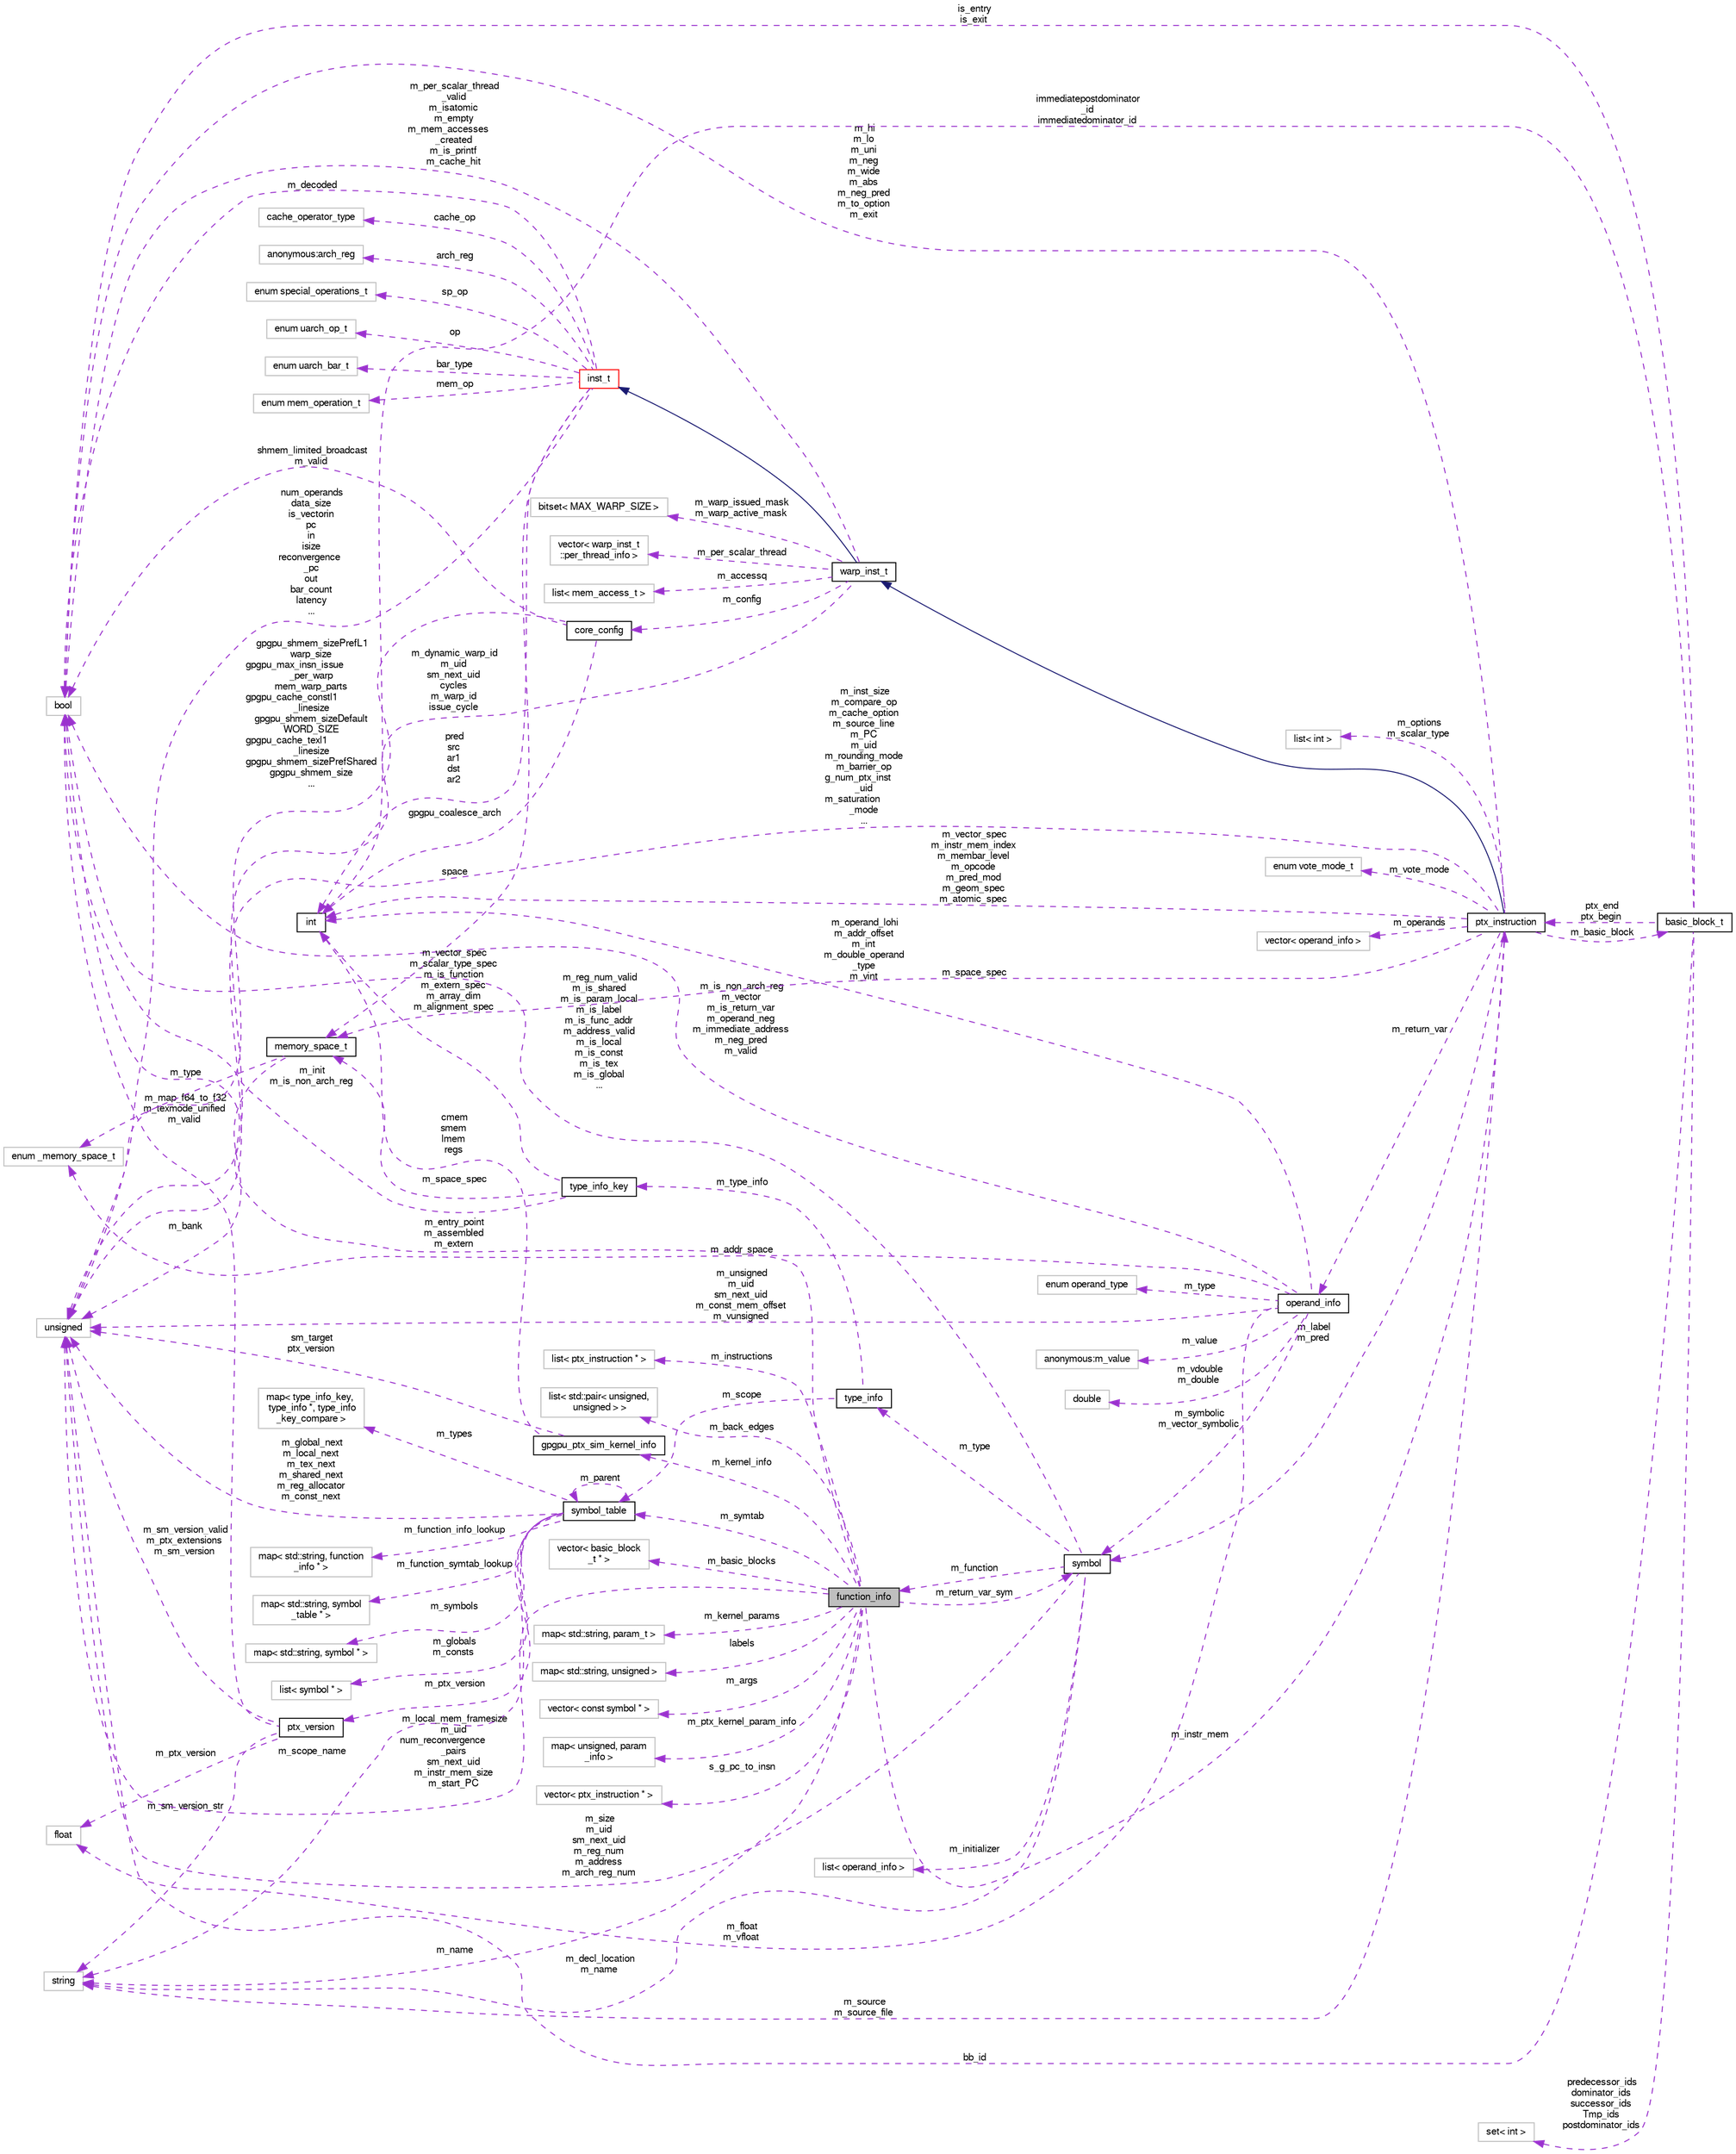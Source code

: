 digraph "function_info"
{
  bgcolor="transparent";
  edge [fontname="FreeSans",fontsize="10",labelfontname="FreeSans",labelfontsize="10"];
  node [fontname="FreeSans",fontsize="10",shape=record];
  rankdir="LR";
  Node1 [label="function_info",height=0.2,width=0.4,color="black", fillcolor="grey75", style="filled", fontcolor="black"];
  Node2 -> Node1 [dir="back",color="darkorchid3",fontsize="10",style="dashed",label=" m_symtab" ,fontname="FreeSans"];
  Node2 [label="symbol_table",height=0.2,width=0.4,color="black",URL="$classsymbol__table.html"];
  Node3 -> Node2 [dir="back",color="darkorchid3",fontsize="10",style="dashed",label=" m_symbols" ,fontname="FreeSans"];
  Node3 [label="map\< std::string, symbol * \>",height=0.2,width=0.4,color="grey75"];
  Node2 -> Node2 [dir="back",color="darkorchid3",fontsize="10",style="dashed",label=" m_parent" ,fontname="FreeSans"];
  Node4 -> Node2 [dir="back",color="darkorchid3",fontsize="10",style="dashed",label=" m_globals\nm_consts" ,fontname="FreeSans"];
  Node4 [label="list\< symbol * \>",height=0.2,width=0.4,color="grey75"];
  Node5 -> Node2 [dir="back",color="darkorchid3",fontsize="10",style="dashed",label=" m_types" ,fontname="FreeSans"];
  Node5 [label="map\< type_info_key,\l type_info *, type_info\l_key_compare \>",height=0.2,width=0.4,color="grey75"];
  Node6 -> Node2 [dir="back",color="darkorchid3",fontsize="10",style="dashed",label=" m_ptx_version" ,fontname="FreeSans"];
  Node6 [label="ptx_version",height=0.2,width=0.4,color="black",URL="$classptx__version.html"];
  Node7 -> Node6 [dir="back",color="darkorchid3",fontsize="10",style="dashed",label=" m_ptx_version" ,fontname="FreeSans"];
  Node7 [label="float",height=0.2,width=0.4,color="grey75"];
  Node8 -> Node6 [dir="back",color="darkorchid3",fontsize="10",style="dashed",label=" m_sm_version_str" ,fontname="FreeSans"];
  Node8 [label="string",height=0.2,width=0.4,color="grey75"];
  Node9 -> Node6 [dir="back",color="darkorchid3",fontsize="10",style="dashed",label=" m_map_f64_to_f32\nm_texmode_unified\nm_valid" ,fontname="FreeSans"];
  Node9 [label="bool",height=0.2,width=0.4,color="grey75"];
  Node10 -> Node6 [dir="back",color="darkorchid3",fontsize="10",style="dashed",label=" m_sm_version_valid\nm_ptx_extensions\nm_sm_version" ,fontname="FreeSans"];
  Node10 [label="unsigned",height=0.2,width=0.4,color="grey75"];
  Node8 -> Node2 [dir="back",color="darkorchid3",fontsize="10",style="dashed",label=" m_scope_name" ,fontname="FreeSans"];
  Node11 -> Node2 [dir="back",color="darkorchid3",fontsize="10",style="dashed",label=" m_function_symtab_lookup" ,fontname="FreeSans"];
  Node11 [label="map\< std::string, symbol\l_table * \>",height=0.2,width=0.4,color="grey75"];
  Node12 -> Node2 [dir="back",color="darkorchid3",fontsize="10",style="dashed",label=" m_function_info_lookup" ,fontname="FreeSans"];
  Node12 [label="map\< std::string, function\l_info * \>",height=0.2,width=0.4,color="grey75"];
  Node10 -> Node2 [dir="back",color="darkorchid3",fontsize="10",style="dashed",label=" m_global_next\nm_local_next\nm_tex_next\nm_shared_next\nm_reg_allocator\nm_const_next" ,fontname="FreeSans"];
  Node13 -> Node1 [dir="back",color="darkorchid3",fontsize="10",style="dashed",label=" m_kernel_params" ,fontname="FreeSans"];
  Node13 [label="map\< std::string, param_t \>",height=0.2,width=0.4,color="grey75"];
  Node14 -> Node1 [dir="back",color="darkorchid3",fontsize="10",style="dashed",label=" labels" ,fontname="FreeSans"];
  Node14 [label="map\< std::string, unsigned \>",height=0.2,width=0.4,color="grey75"];
  Node15 -> Node1 [dir="back",color="darkorchid3",fontsize="10",style="dashed",label=" m_args" ,fontname="FreeSans"];
  Node15 [label="vector\< const symbol * \>",height=0.2,width=0.4,color="grey75"];
  Node16 -> Node1 [dir="back",color="darkorchid3",fontsize="10",style="dashed",label=" m_ptx_kernel_param_info" ,fontname="FreeSans"];
  Node16 [label="map\< unsigned, param\l_info \>",height=0.2,width=0.4,color="grey75"];
  Node17 -> Node1 [dir="back",color="darkorchid3",fontsize="10",style="dashed",label=" s_g_pc_to_insn" ,fontname="FreeSans"];
  Node17 [label="vector\< ptx_instruction * \>",height=0.2,width=0.4,color="grey75"];
  Node18 -> Node1 [dir="back",color="darkorchid3",fontsize="10",style="dashed",label=" m_instructions" ,fontname="FreeSans"];
  Node18 [label="list\< ptx_instruction * \>",height=0.2,width=0.4,color="grey75"];
  Node19 -> Node1 [dir="back",color="darkorchid3",fontsize="10",style="dashed",label=" m_instr_mem" ,fontname="FreeSans"];
  Node19 [label="ptx_instruction",height=0.2,width=0.4,color="black",URL="$classptx__instruction.html"];
  Node20 -> Node19 [dir="back",color="midnightblue",fontsize="10",style="solid",fontname="FreeSans"];
  Node20 [label="warp_inst_t",height=0.2,width=0.4,color="black",URL="$classwarp__inst__t.html"];
  Node21 -> Node20 [dir="back",color="midnightblue",fontsize="10",style="solid",fontname="FreeSans"];
  Node21 [label="inst_t",height=0.2,width=0.4,color="red",URL="$classinst__t.html"];
  Node22 -> Node21 [dir="back",color="darkorchid3",fontsize="10",style="dashed",label=" arch_reg" ,fontname="FreeSans"];
  Node22 [label="anonymous:arch_reg",height=0.2,width=0.4,color="grey75"];
  Node23 -> Node21 [dir="back",color="darkorchid3",fontsize="10",style="dashed",label=" sp_op" ,fontname="FreeSans"];
  Node23 [label="enum special_operations_t",height=0.2,width=0.4,color="grey75"];
  Node24 -> Node21 [dir="back",color="darkorchid3",fontsize="10",style="dashed",label=" op" ,fontname="FreeSans"];
  Node24 [label="enum uarch_op_t",height=0.2,width=0.4,color="grey75"];
  Node25 -> Node21 [dir="back",color="darkorchid3",fontsize="10",style="dashed",label=" bar_type" ,fontname="FreeSans"];
  Node25 [label="enum uarch_bar_t",height=0.2,width=0.4,color="grey75"];
  Node26 -> Node21 [dir="back",color="darkorchid3",fontsize="10",style="dashed",label=" mem_op" ,fontname="FreeSans"];
  Node26 [label="enum mem_operation_t",height=0.2,width=0.4,color="grey75"];
  Node27 -> Node21 [dir="back",color="darkorchid3",fontsize="10",style="dashed",label=" cache_op" ,fontname="FreeSans"];
  Node27 [label="cache_operator_type",height=0.2,width=0.4,color="grey75"];
  Node28 -> Node21 [dir="back",color="darkorchid3",fontsize="10",style="dashed",label=" space" ,fontname="FreeSans"];
  Node28 [label="memory_space_t",height=0.2,width=0.4,color="black",URL="$classmemory__space__t.html"];
  Node29 -> Node28 [dir="back",color="darkorchid3",fontsize="10",style="dashed",label=" m_type" ,fontname="FreeSans"];
  Node29 [label="enum _memory_space_t",height=0.2,width=0.4,color="grey75"];
  Node10 -> Node28 [dir="back",color="darkorchid3",fontsize="10",style="dashed",label=" m_bank" ,fontname="FreeSans"];
  Node30 -> Node21 [dir="back",color="darkorchid3",fontsize="10",style="dashed",label=" pred\nsrc\nar1\ndst\nar2" ,fontname="FreeSans"];
  Node30 [label="int",height=0.2,width=0.4,color="black",URL="$classint.html"];
  Node9 -> Node21 [dir="back",color="darkorchid3",fontsize="10",style="dashed",label=" m_decoded" ,fontname="FreeSans"];
  Node10 -> Node21 [dir="back",color="darkorchid3",fontsize="10",style="dashed",label=" num_operands\ndata_size\nis_vectorin\npc\nin\nisize\nreconvergence\l_pc\nout\nbar_count\nlatency\n..." ,fontname="FreeSans"];
  Node35 -> Node20 [dir="back",color="darkorchid3",fontsize="10",style="dashed",label=" m_warp_issued_mask\nm_warp_active_mask" ,fontname="FreeSans"];
  Node35 [label="bitset\< MAX_WARP_SIZE \>",height=0.2,width=0.4,color="grey75"];
  Node36 -> Node20 [dir="back",color="darkorchid3",fontsize="10",style="dashed",label=" m_per_scalar_thread" ,fontname="FreeSans"];
  Node36 [label="vector\< warp_inst_t\l::per_thread_info \>",height=0.2,width=0.4,color="grey75"];
  Node37 -> Node20 [dir="back",color="darkorchid3",fontsize="10",style="dashed",label=" m_accessq" ,fontname="FreeSans"];
  Node37 [label="list\< mem_access_t \>",height=0.2,width=0.4,color="grey75"];
  Node38 -> Node20 [dir="back",color="darkorchid3",fontsize="10",style="dashed",label=" m_config" ,fontname="FreeSans"];
  Node38 [label="core_config",height=0.2,width=0.4,color="black",URL="$structcore__config.html"];
  Node30 -> Node38 [dir="back",color="darkorchid3",fontsize="10",style="dashed",label=" gpgpu_coalesce_arch" ,fontname="FreeSans"];
  Node9 -> Node38 [dir="back",color="darkorchid3",fontsize="10",style="dashed",label=" shmem_limited_broadcast\nm_valid" ,fontname="FreeSans"];
  Node10 -> Node38 [dir="back",color="darkorchid3",fontsize="10",style="dashed",label=" gpgpu_shmem_sizePrefL1\nwarp_size\ngpgpu_max_insn_issue\l_per_warp\nmem_warp_parts\ngpgpu_cache_constl1\l_linesize\ngpgpu_shmem_sizeDefault\nWORD_SIZE\ngpgpu_cache_texl1\l_linesize\ngpgpu_shmem_sizePrefShared\ngpgpu_shmem_size\n..." ,fontname="FreeSans"];
  Node9 -> Node20 [dir="back",color="darkorchid3",fontsize="10",style="dashed",label=" m_per_scalar_thread\l_valid\nm_isatomic\nm_empty\nm_mem_accesses\l_created\nm_is_printf\nm_cache_hit" ,fontname="FreeSans"];
  Node10 -> Node20 [dir="back",color="darkorchid3",fontsize="10",style="dashed",label=" m_dynamic_warp_id\nm_uid\nsm_next_uid\ncycles\nm_warp_id\nissue_cycle" ,fontname="FreeSans"];
  Node39 -> Node19 [dir="back",color="darkorchid3",fontsize="10",style="dashed",label=" m_basic_block" ,fontname="FreeSans"];
  Node39 [label="basic_block_t",height=0.2,width=0.4,color="black",URL="$structbasic__block__t.html"];
  Node40 -> Node39 [dir="back",color="darkorchid3",fontsize="10",style="dashed",label=" predecessor_ids\ndominator_ids\nsuccessor_ids\nTmp_ids\npostdominator_ids" ,fontname="FreeSans"];
  Node40 [label="set\< int \>",height=0.2,width=0.4,color="grey75"];
  Node19 -> Node39 [dir="back",color="darkorchid3",fontsize="10",style="dashed",label=" ptx_end\nptx_begin" ,fontname="FreeSans"];
  Node30 -> Node39 [dir="back",color="darkorchid3",fontsize="10",style="dashed",label=" immediatepostdominator\l_id\nimmediatedominator_id" ,fontname="FreeSans"];
  Node9 -> Node39 [dir="back",color="darkorchid3",fontsize="10",style="dashed",label=" is_entry\nis_exit" ,fontname="FreeSans"];
  Node10 -> Node39 [dir="back",color="darkorchid3",fontsize="10",style="dashed",label=" bb_id" ,fontname="FreeSans"];
  Node41 -> Node19 [dir="back",color="darkorchid3",fontsize="10",style="dashed",label=" m_options\nm_scalar_type" ,fontname="FreeSans"];
  Node41 [label="list\< int \>",height=0.2,width=0.4,color="grey75"];
  Node28 -> Node19 [dir="back",color="darkorchid3",fontsize="10",style="dashed",label=" m_space_spec" ,fontname="FreeSans"];
  Node42 -> Node19 [dir="back",color="darkorchid3",fontsize="10",style="dashed",label=" m_vote_mode" ,fontname="FreeSans"];
  Node42 [label="enum vote_mode_t",height=0.2,width=0.4,color="grey75"];
  Node43 -> Node19 [dir="back",color="darkorchid3",fontsize="10",style="dashed",label=" m_return_var" ,fontname="FreeSans"];
  Node43 [label="operand_info",height=0.2,width=0.4,color="black",URL="$classoperand__info.html"];
  Node44 -> Node43 [dir="back",color="darkorchid3",fontsize="10",style="dashed",label=" m_value" ,fontname="FreeSans"];
  Node44 [label="anonymous:m_value",height=0.2,width=0.4,color="grey75"];
  Node45 -> Node43 [dir="back",color="darkorchid3",fontsize="10",style="dashed",label=" m_vdouble\nm_double" ,fontname="FreeSans"];
  Node45 [label="double",height=0.2,width=0.4,color="grey75"];
  Node7 -> Node43 [dir="back",color="darkorchid3",fontsize="10",style="dashed",label=" m_float\nm_vfloat" ,fontname="FreeSans"];
  Node29 -> Node43 [dir="back",color="darkorchid3",fontsize="10",style="dashed",label=" m_addr_space" ,fontname="FreeSans"];
  Node46 -> Node43 [dir="back",color="darkorchid3",fontsize="10",style="dashed",label=" m_symbolic\nm_vector_symbolic" ,fontname="FreeSans"];
  Node46 [label="symbol",height=0.2,width=0.4,color="black",URL="$classsymbol.html"];
  Node47 -> Node46 [dir="back",color="darkorchid3",fontsize="10",style="dashed",label=" m_type" ,fontname="FreeSans"];
  Node47 [label="type_info",height=0.2,width=0.4,color="black",URL="$classtype__info.html"];
  Node2 -> Node47 [dir="back",color="darkorchid3",fontsize="10",style="dashed",label=" m_scope" ,fontname="FreeSans"];
  Node48 -> Node47 [dir="back",color="darkorchid3",fontsize="10",style="dashed",label=" m_type_info" ,fontname="FreeSans"];
  Node48 [label="type_info_key",height=0.2,width=0.4,color="black",URL="$classtype__info__key.html"];
  Node28 -> Node48 [dir="back",color="darkorchid3",fontsize="10",style="dashed",label=" m_space_spec" ,fontname="FreeSans"];
  Node30 -> Node48 [dir="back",color="darkorchid3",fontsize="10",style="dashed",label=" m_vector_spec\nm_scalar_type_spec\nm_is_function\nm_extern_spec\nm_array_dim\nm_alignment_spec" ,fontname="FreeSans"];
  Node9 -> Node48 [dir="back",color="darkorchid3",fontsize="10",style="dashed",label=" m_init\nm_is_non_arch_reg" ,fontname="FreeSans"];
  Node9 -> Node46 [dir="back",color="darkorchid3",fontsize="10",style="dashed",label=" m_reg_num_valid\nm_is_shared\nm_is_param_local\nm_is_label\nm_is_func_addr\nm_address_valid\nm_is_local\nm_is_const\nm_is_tex\nm_is_global\n..." ,fontname="FreeSans"];
  Node8 -> Node46 [dir="back",color="darkorchid3",fontsize="10",style="dashed",label=" m_decl_location\nm_name" ,fontname="FreeSans"];
  Node1 -> Node46 [dir="back",color="darkorchid3",fontsize="10",style="dashed",label=" m_function" ,fontname="FreeSans"];
  Node49 -> Node46 [dir="back",color="darkorchid3",fontsize="10",style="dashed",label=" m_initializer" ,fontname="FreeSans"];
  Node49 [label="list\< operand_info \>",height=0.2,width=0.4,color="grey75"];
  Node10 -> Node46 [dir="back",color="darkorchid3",fontsize="10",style="dashed",label=" m_size\nm_uid\nsm_next_uid\nm_reg_num\nm_address\nm_arch_reg_num" ,fontname="FreeSans"];
  Node30 -> Node43 [dir="back",color="darkorchid3",fontsize="10",style="dashed",label=" m_operand_lohi\nm_addr_offset\nm_int\nm_double_operand\l_type\nm_vint" ,fontname="FreeSans"];
  Node9 -> Node43 [dir="back",color="darkorchid3",fontsize="10",style="dashed",label=" m_is_non_arch_reg\nm_vector\nm_is_return_var\nm_operand_neg\nm_immediate_address\nm_neg_pred\nm_valid" ,fontname="FreeSans"];
  Node50 -> Node43 [dir="back",color="darkorchid3",fontsize="10",style="dashed",label=" m_type" ,fontname="FreeSans"];
  Node50 [label="enum operand_type",height=0.2,width=0.4,color="grey75"];
  Node10 -> Node43 [dir="back",color="darkorchid3",fontsize="10",style="dashed",label=" m_unsigned\nm_uid\nsm_next_uid\nm_const_mem_offset\nm_vunsigned" ,fontname="FreeSans"];
  Node30 -> Node19 [dir="back",color="darkorchid3",fontsize="10",style="dashed",label=" m_vector_spec\nm_instr_mem_index\nm_membar_level\nm_opcode\nm_pred_mod\nm_geom_spec\nm_atomic_spec" ,fontname="FreeSans"];
  Node46 -> Node19 [dir="back",color="darkorchid3",fontsize="10",style="dashed",label=" m_label\nm_pred" ,fontname="FreeSans"];
  Node9 -> Node19 [dir="back",color="darkorchid3",fontsize="10",style="dashed",label=" m_hi\nm_lo\nm_uni\nm_neg\nm_wide\nm_abs\nm_neg_pred\nm_to_option\nm_exit" ,fontname="FreeSans"];
  Node8 -> Node19 [dir="back",color="darkorchid3",fontsize="10",style="dashed",label=" m_source\nm_source_file" ,fontname="FreeSans"];
  Node10 -> Node19 [dir="back",color="darkorchid3",fontsize="10",style="dashed",label=" m_inst_size\nm_compare_op\nm_cache_option\nm_source_line\nm_PC\nm_uid\nm_rounding_mode\nm_barrier_op\ng_num_ptx_inst\l_uid\nm_saturation\l_mode\n..." ,fontname="FreeSans"];
  Node51 -> Node19 [dir="back",color="darkorchid3",fontsize="10",style="dashed",label=" m_operands" ,fontname="FreeSans"];
  Node51 [label="vector\< operand_info \>",height=0.2,width=0.4,color="grey75"];
  Node46 -> Node1 [dir="back",color="darkorchid3",fontsize="10",style="dashed",label=" m_return_var_sym" ,fontname="FreeSans"];
  Node8 -> Node1 [dir="back",color="darkorchid3",fontsize="10",style="dashed",label=" m_name" ,fontname="FreeSans"];
  Node9 -> Node1 [dir="back",color="darkorchid3",fontsize="10",style="dashed",label=" m_entry_point\nm_assembled\nm_extern" ,fontname="FreeSans"];
  Node52 -> Node1 [dir="back",color="darkorchid3",fontsize="10",style="dashed",label=" m_kernel_info" ,fontname="FreeSans"];
  Node52 [label="gpgpu_ptx_sim_kernel_info",height=0.2,width=0.4,color="black",URL="$structgpgpu__ptx__sim__kernel__info.html"];
  Node30 -> Node52 [dir="back",color="darkorchid3",fontsize="10",style="dashed",label=" cmem\nsmem\nlmem\nregs" ,fontname="FreeSans"];
  Node10 -> Node52 [dir="back",color="darkorchid3",fontsize="10",style="dashed",label=" sm_target\nptx_version" ,fontname="FreeSans"];
  Node53 -> Node1 [dir="back",color="darkorchid3",fontsize="10",style="dashed",label=" m_back_edges" ,fontname="FreeSans"];
  Node53 [label="list\< std::pair\< unsigned,\l unsigned \> \>",height=0.2,width=0.4,color="grey75"];
  Node10 -> Node1 [dir="back",color="darkorchid3",fontsize="10",style="dashed",label=" m_local_mem_framesize\nm_uid\nnum_reconvergence\l_pairs\nsm_next_uid\nm_instr_mem_size\nm_start_PC" ,fontname="FreeSans"];
  Node54 -> Node1 [dir="back",color="darkorchid3",fontsize="10",style="dashed",label=" m_basic_blocks" ,fontname="FreeSans"];
  Node54 [label="vector\< basic_block\l_t * \>",height=0.2,width=0.4,color="grey75"];
}
